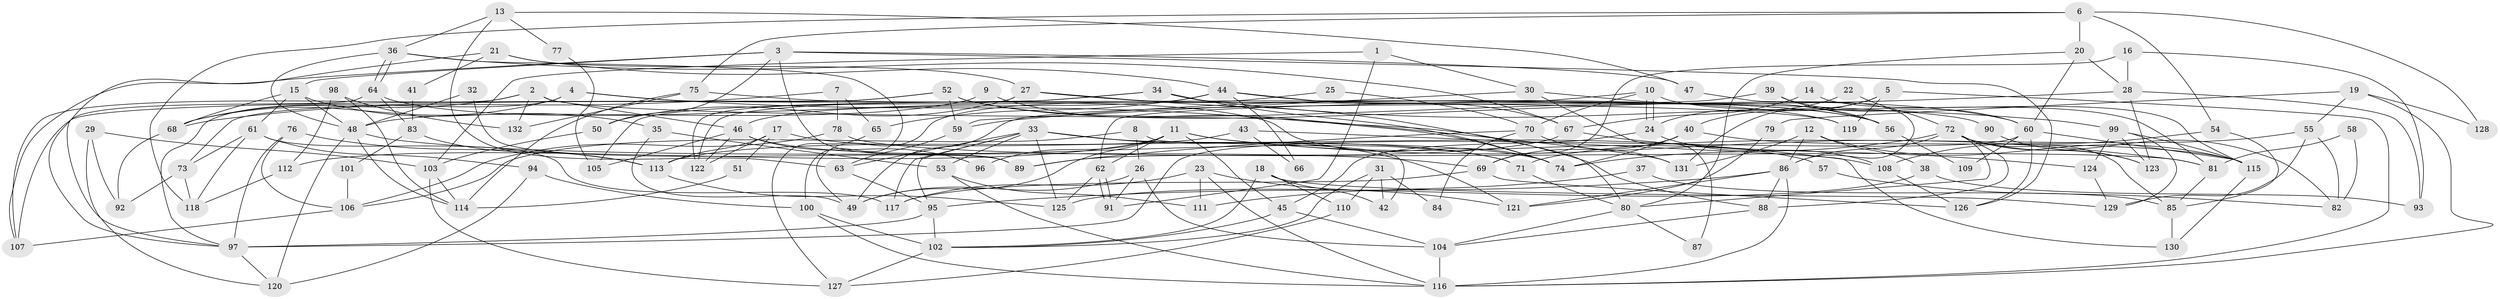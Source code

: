 // Generated by graph-tools (version 1.1) at 2025/26/03/09/25 03:26:12]
// undirected, 132 vertices, 264 edges
graph export_dot {
graph [start="1"]
  node [color=gray90,style=filled];
  1;
  2;
  3;
  4;
  5;
  6;
  7;
  8;
  9;
  10;
  11;
  12;
  13;
  14;
  15;
  16;
  17;
  18;
  19;
  20;
  21;
  22;
  23;
  24;
  25;
  26;
  27;
  28;
  29;
  30;
  31;
  32;
  33;
  34;
  35;
  36;
  37;
  38;
  39;
  40;
  41;
  42;
  43;
  44;
  45;
  46;
  47;
  48;
  49;
  50;
  51;
  52;
  53;
  54;
  55;
  56;
  57;
  58;
  59;
  60;
  61;
  62;
  63;
  64;
  65;
  66;
  67;
  68;
  69;
  70;
  71;
  72;
  73;
  74;
  75;
  76;
  77;
  78;
  79;
  80;
  81;
  82;
  83;
  84;
  85;
  86;
  87;
  88;
  89;
  90;
  91;
  92;
  93;
  94;
  95;
  96;
  97;
  98;
  99;
  100;
  101;
  102;
  103;
  104;
  105;
  106;
  107;
  108;
  109;
  110;
  111;
  112;
  113;
  114;
  115;
  116;
  117;
  118;
  119;
  120;
  121;
  122;
  123;
  124;
  125;
  126;
  127;
  128;
  129;
  130;
  131;
  132;
  1 -- 103;
  1 -- 91;
  1 -- 30;
  2 -- 131;
  2 -- 68;
  2 -- 46;
  2 -- 107;
  2 -- 132;
  3 -- 15;
  3 -- 107;
  3 -- 47;
  3 -- 50;
  3 -- 89;
  3 -- 126;
  4 -- 88;
  4 -- 97;
  4 -- 68;
  4 -- 90;
  5 -- 119;
  5 -- 116;
  5 -- 40;
  5 -- 131;
  6 -- 20;
  6 -- 54;
  6 -- 75;
  6 -- 118;
  6 -- 128;
  7 -- 78;
  7 -- 68;
  7 -- 65;
  8 -- 106;
  8 -- 26;
  8 -- 42;
  9 -- 74;
  9 -- 48;
  10 -- 24;
  10 -- 24;
  10 -- 62;
  10 -- 70;
  10 -- 81;
  11 -- 108;
  11 -- 45;
  11 -- 49;
  11 -- 62;
  11 -- 81;
  11 -- 96;
  11 -- 112;
  12 -- 115;
  12 -- 86;
  12 -- 38;
  12 -- 131;
  13 -- 47;
  13 -- 36;
  13 -- 63;
  13 -- 77;
  14 -- 67;
  14 -- 115;
  15 -- 61;
  15 -- 48;
  15 -- 35;
  15 -- 68;
  16 -- 93;
  16 -- 69;
  16 -- 28;
  17 -- 122;
  17 -- 71;
  17 -- 51;
  17 -- 113;
  18 -- 102;
  18 -- 42;
  18 -- 110;
  18 -- 129;
  19 -- 116;
  19 -- 55;
  19 -- 79;
  19 -- 128;
  20 -- 60;
  20 -- 80;
  20 -- 28;
  21 -- 97;
  21 -- 44;
  21 -- 27;
  21 -- 41;
  22 -- 24;
  22 -- 72;
  23 -- 116;
  23 -- 117;
  23 -- 111;
  23 -- 121;
  24 -- 45;
  24 -- 108;
  25 -- 70;
  25 -- 49;
  26 -- 49;
  26 -- 104;
  26 -- 91;
  27 -- 50;
  27 -- 80;
  27 -- 119;
  27 -- 122;
  28 -- 59;
  28 -- 93;
  28 -- 123;
  29 -- 103;
  29 -- 92;
  29 -- 120;
  30 -- 59;
  30 -- 56;
  30 -- 87;
  31 -- 110;
  31 -- 102;
  31 -- 42;
  31 -- 84;
  32 -- 48;
  32 -- 89;
  33 -- 74;
  33 -- 63;
  33 -- 53;
  33 -- 57;
  33 -- 95;
  33 -- 117;
  33 -- 121;
  33 -- 125;
  34 -- 99;
  34 -- 74;
  34 -- 105;
  34 -- 122;
  35 -- 49;
  35 -- 53;
  36 -- 64;
  36 -- 64;
  36 -- 67;
  36 -- 48;
  36 -- 100;
  37 -- 111;
  37 -- 85;
  38 -- 125;
  38 -- 93;
  39 -- 60;
  39 -- 56;
  39 -- 49;
  40 -- 74;
  40 -- 69;
  40 -- 115;
  41 -- 83;
  43 -- 113;
  43 -- 130;
  43 -- 66;
  44 -- 46;
  44 -- 56;
  44 -- 65;
  44 -- 66;
  44 -- 67;
  45 -- 104;
  45 -- 102;
  46 -- 122;
  46 -- 71;
  46 -- 96;
  46 -- 105;
  47 -- 86;
  48 -- 120;
  48 -- 69;
  48 -- 114;
  50 -- 103;
  51 -- 114;
  52 -- 60;
  52 -- 59;
  52 -- 56;
  52 -- 73;
  52 -- 107;
  53 -- 111;
  53 -- 116;
  54 -- 85;
  54 -- 108;
  55 -- 71;
  55 -- 129;
  55 -- 82;
  56 -- 109;
  57 -- 82;
  58 -- 81;
  58 -- 82;
  59 -- 63;
  60 -- 126;
  60 -- 115;
  60 -- 97;
  60 -- 109;
  61 -- 117;
  61 -- 73;
  61 -- 94;
  61 -- 118;
  62 -- 91;
  62 -- 91;
  62 -- 125;
  63 -- 95;
  64 -- 97;
  64 -- 74;
  64 -- 83;
  65 -- 127;
  67 -- 89;
  67 -- 124;
  68 -- 92;
  69 -- 117;
  69 -- 126;
  70 -- 131;
  70 -- 84;
  70 -- 89;
  71 -- 80;
  72 -- 88;
  72 -- 86;
  72 -- 74;
  72 -- 80;
  72 -- 82;
  72 -- 85;
  72 -- 123;
  73 -- 118;
  73 -- 92;
  75 -- 132;
  75 -- 114;
  75 -- 119;
  76 -- 97;
  76 -- 113;
  76 -- 106;
  77 -- 105;
  78 -- 81;
  78 -- 106;
  79 -- 121;
  80 -- 87;
  80 -- 104;
  81 -- 85;
  83 -- 113;
  83 -- 101;
  85 -- 130;
  86 -- 121;
  86 -- 95;
  86 -- 88;
  86 -- 116;
  88 -- 104;
  90 -- 123;
  94 -- 100;
  94 -- 120;
  95 -- 97;
  95 -- 102;
  97 -- 120;
  98 -- 114;
  98 -- 112;
  98 -- 132;
  99 -- 123;
  99 -- 129;
  99 -- 115;
  99 -- 124;
  100 -- 116;
  100 -- 102;
  101 -- 106;
  102 -- 127;
  103 -- 127;
  103 -- 114;
  104 -- 116;
  106 -- 107;
  108 -- 126;
  110 -- 127;
  112 -- 118;
  113 -- 125;
  115 -- 130;
  124 -- 129;
}
